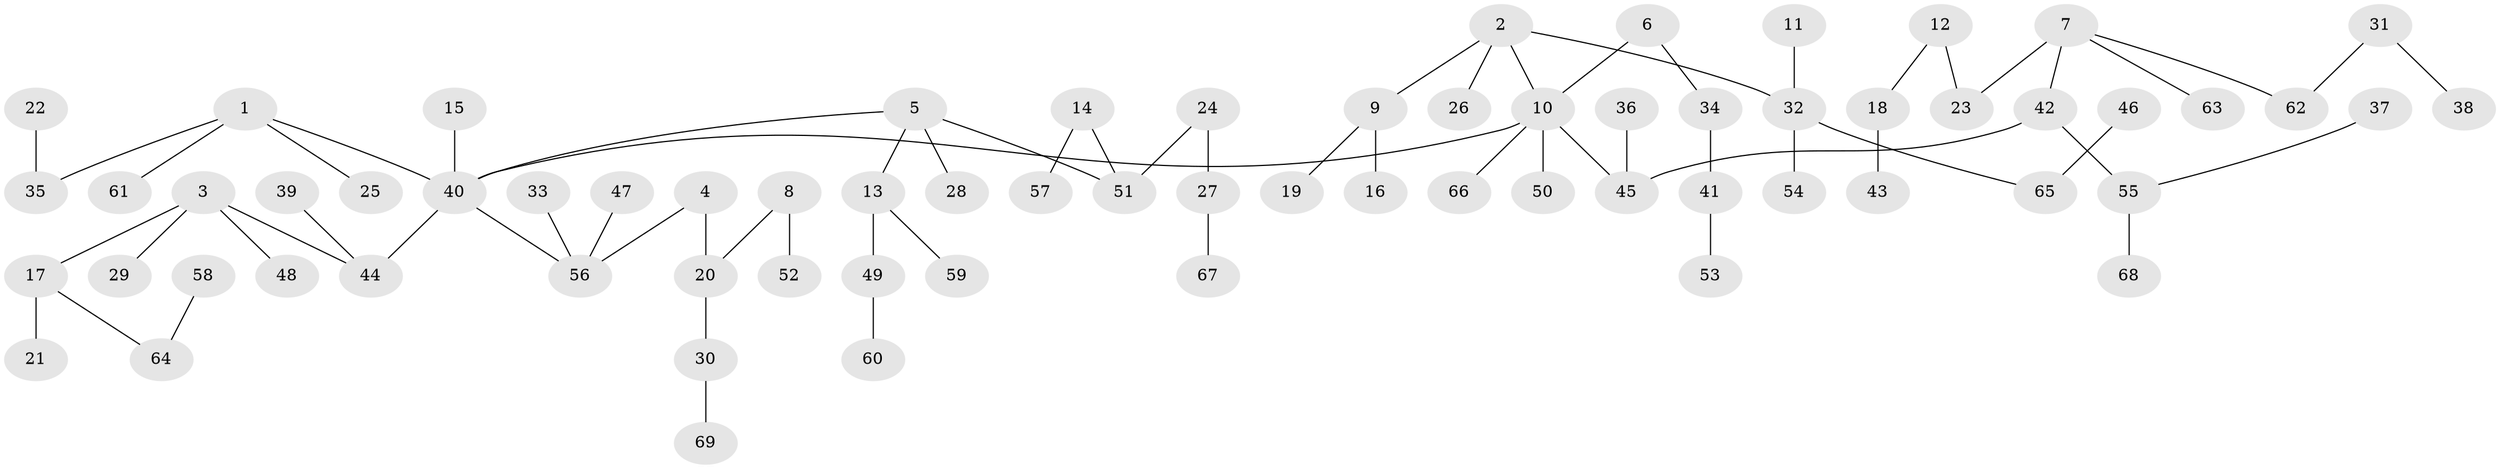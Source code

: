 // original degree distribution, {6: 0.014492753623188406, 7: 0.007246376811594203, 3: 0.13768115942028986, 4: 0.08695652173913043, 5: 0.014492753623188406, 2: 0.2753623188405797, 1: 0.463768115942029}
// Generated by graph-tools (version 1.1) at 2025/02/03/09/25 03:02:25]
// undirected, 69 vertices, 68 edges
graph export_dot {
graph [start="1"]
  node [color=gray90,style=filled];
  1;
  2;
  3;
  4;
  5;
  6;
  7;
  8;
  9;
  10;
  11;
  12;
  13;
  14;
  15;
  16;
  17;
  18;
  19;
  20;
  21;
  22;
  23;
  24;
  25;
  26;
  27;
  28;
  29;
  30;
  31;
  32;
  33;
  34;
  35;
  36;
  37;
  38;
  39;
  40;
  41;
  42;
  43;
  44;
  45;
  46;
  47;
  48;
  49;
  50;
  51;
  52;
  53;
  54;
  55;
  56;
  57;
  58;
  59;
  60;
  61;
  62;
  63;
  64;
  65;
  66;
  67;
  68;
  69;
  1 -- 25 [weight=1.0];
  1 -- 35 [weight=1.0];
  1 -- 40 [weight=1.0];
  1 -- 61 [weight=1.0];
  2 -- 9 [weight=1.0];
  2 -- 10 [weight=1.0];
  2 -- 26 [weight=1.0];
  2 -- 32 [weight=1.0];
  3 -- 17 [weight=1.0];
  3 -- 29 [weight=1.0];
  3 -- 44 [weight=1.0];
  3 -- 48 [weight=1.0];
  4 -- 20 [weight=1.0];
  4 -- 56 [weight=1.0];
  5 -- 13 [weight=1.0];
  5 -- 28 [weight=1.0];
  5 -- 40 [weight=1.0];
  5 -- 51 [weight=1.0];
  6 -- 10 [weight=1.0];
  6 -- 34 [weight=1.0];
  7 -- 23 [weight=1.0];
  7 -- 42 [weight=1.0];
  7 -- 62 [weight=1.0];
  7 -- 63 [weight=1.0];
  8 -- 20 [weight=1.0];
  8 -- 52 [weight=1.0];
  9 -- 16 [weight=1.0];
  9 -- 19 [weight=1.0];
  10 -- 40 [weight=1.0];
  10 -- 45 [weight=1.0];
  10 -- 50 [weight=1.0];
  10 -- 66 [weight=1.0];
  11 -- 32 [weight=1.0];
  12 -- 18 [weight=1.0];
  12 -- 23 [weight=1.0];
  13 -- 49 [weight=1.0];
  13 -- 59 [weight=1.0];
  14 -- 51 [weight=1.0];
  14 -- 57 [weight=1.0];
  15 -- 40 [weight=1.0];
  17 -- 21 [weight=1.0];
  17 -- 64 [weight=1.0];
  18 -- 43 [weight=1.0];
  20 -- 30 [weight=1.0];
  22 -- 35 [weight=1.0];
  24 -- 27 [weight=1.0];
  24 -- 51 [weight=1.0];
  27 -- 67 [weight=1.0];
  30 -- 69 [weight=1.0];
  31 -- 38 [weight=1.0];
  31 -- 62 [weight=1.0];
  32 -- 54 [weight=1.0];
  32 -- 65 [weight=1.0];
  33 -- 56 [weight=1.0];
  34 -- 41 [weight=1.0];
  36 -- 45 [weight=1.0];
  37 -- 55 [weight=1.0];
  39 -- 44 [weight=1.0];
  40 -- 44 [weight=1.0];
  40 -- 56 [weight=1.0];
  41 -- 53 [weight=1.0];
  42 -- 45 [weight=1.0];
  42 -- 55 [weight=1.0];
  46 -- 65 [weight=1.0];
  47 -- 56 [weight=1.0];
  49 -- 60 [weight=1.0];
  55 -- 68 [weight=1.0];
  58 -- 64 [weight=1.0];
}

